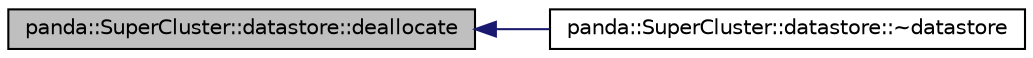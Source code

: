 digraph G
{
  edge [fontname="Helvetica",fontsize="10",labelfontname="Helvetica",labelfontsize="10"];
  node [fontname="Helvetica",fontsize="10",shape=record];
  rankdir=LR;
  Node1 [label="panda::SuperCluster::datastore::deallocate",height=0.2,width=0.4,color="black", fillcolor="grey75", style="filled" fontcolor="black"];
  Node1 -> Node2 [dir=back,color="midnightblue",fontsize="10",style="solid"];
  Node2 [label="panda::SuperCluster::datastore::~datastore",height=0.2,width=0.4,color="black", fillcolor="white", style="filled",URL="$structpanda_1_1SuperCluster_1_1datastore.html#ad47081958ab7831bd7d6656e0655bbfd"];
}
